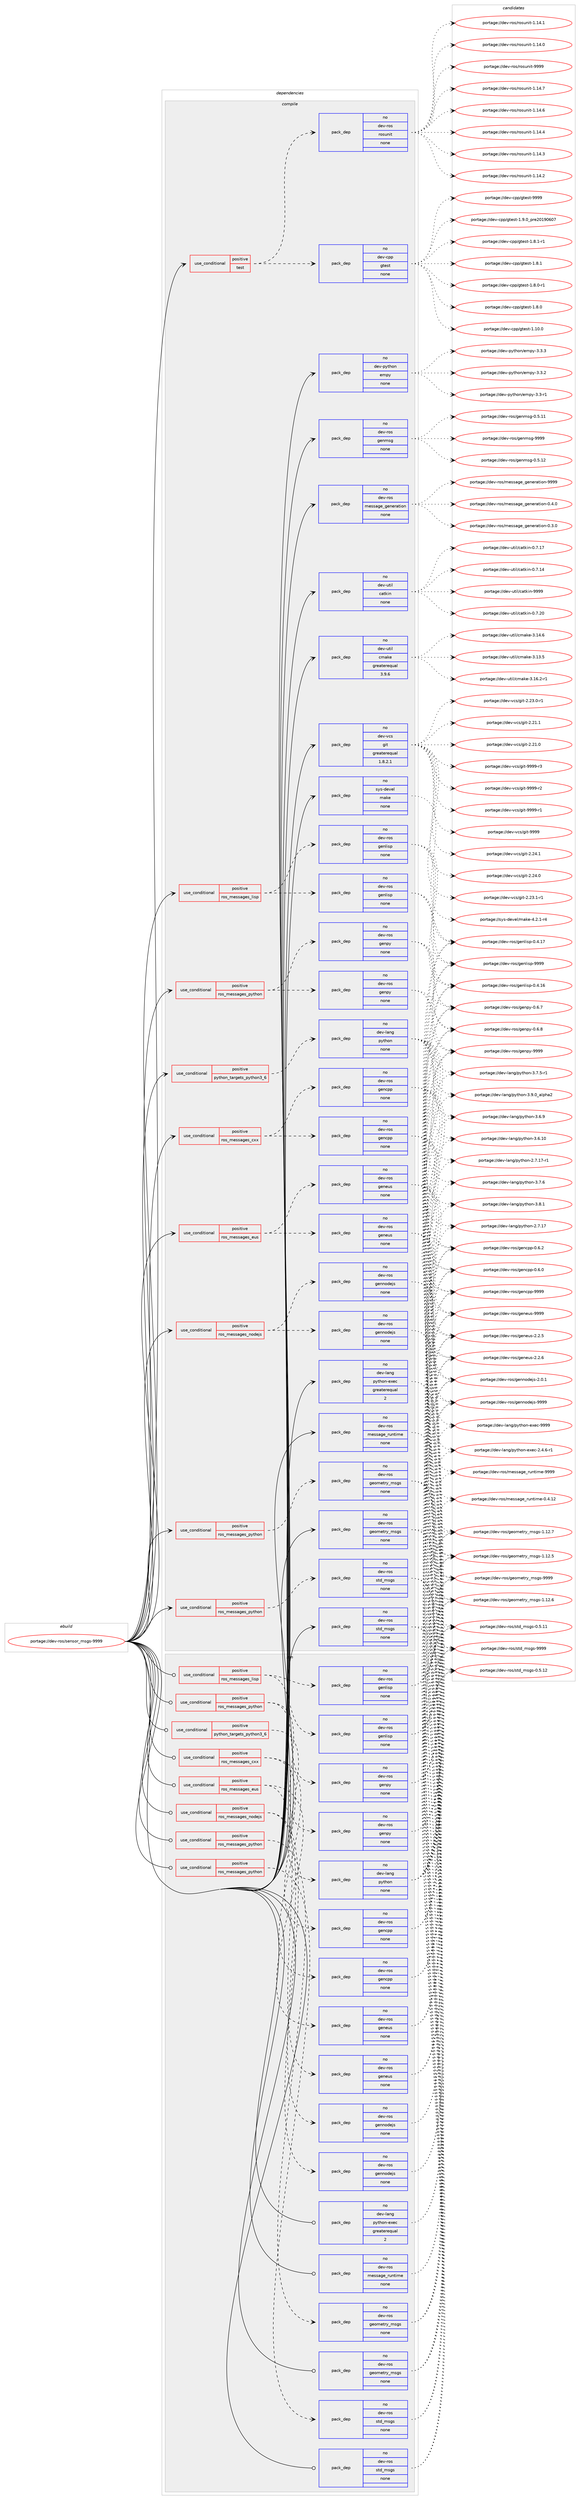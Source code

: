 digraph prolog {

# *************
# Graph options
# *************

newrank=true;
concentrate=true;
compound=true;
graph [rankdir=LR,fontname=Helvetica,fontsize=10,ranksep=1.5];#, ranksep=2.5, nodesep=0.2];
edge  [arrowhead=vee];
node  [fontname=Helvetica,fontsize=10];

# **********
# The ebuild
# **********

subgraph cluster_leftcol {
color=gray;
label=<<i>ebuild</i>>;
id [label="portage://dev-ros/sensor_msgs-9999", color=red, width=4, href="../dev-ros/sensor_msgs-9999.svg"];
}

# ****************
# The dependencies
# ****************

subgraph cluster_midcol {
color=gray;
label=<<i>dependencies</i>>;
subgraph cluster_compile {
fillcolor="#eeeeee";
style=filled;
label=<<i>compile</i>>;
subgraph cond96835 {
dependency380130 [label=<<TABLE BORDER="0" CELLBORDER="1" CELLSPACING="0" CELLPADDING="4"><TR><TD ROWSPAN="3" CELLPADDING="10">use_conditional</TD></TR><TR><TD>positive</TD></TR><TR><TD>python_targets_python3_6</TD></TR></TABLE>>, shape=none, color=red];
subgraph pack278442 {
dependency380131 [label=<<TABLE BORDER="0" CELLBORDER="1" CELLSPACING="0" CELLPADDING="4" WIDTH="220"><TR><TD ROWSPAN="6" CELLPADDING="30">pack_dep</TD></TR><TR><TD WIDTH="110">no</TD></TR><TR><TD>dev-lang</TD></TR><TR><TD>python</TD></TR><TR><TD>none</TD></TR><TR><TD></TD></TR></TABLE>>, shape=none, color=blue];
}
dependency380130:e -> dependency380131:w [weight=20,style="dashed",arrowhead="vee"];
}
id:e -> dependency380130:w [weight=20,style="solid",arrowhead="vee"];
subgraph cond96836 {
dependency380132 [label=<<TABLE BORDER="0" CELLBORDER="1" CELLSPACING="0" CELLPADDING="4"><TR><TD ROWSPAN="3" CELLPADDING="10">use_conditional</TD></TR><TR><TD>positive</TD></TR><TR><TD>ros_messages_cxx</TD></TR></TABLE>>, shape=none, color=red];
subgraph pack278443 {
dependency380133 [label=<<TABLE BORDER="0" CELLBORDER="1" CELLSPACING="0" CELLPADDING="4" WIDTH="220"><TR><TD ROWSPAN="6" CELLPADDING="30">pack_dep</TD></TR><TR><TD WIDTH="110">no</TD></TR><TR><TD>dev-ros</TD></TR><TR><TD>gencpp</TD></TR><TR><TD>none</TD></TR><TR><TD></TD></TR></TABLE>>, shape=none, color=blue];
}
dependency380132:e -> dependency380133:w [weight=20,style="dashed",arrowhead="vee"];
subgraph pack278444 {
dependency380134 [label=<<TABLE BORDER="0" CELLBORDER="1" CELLSPACING="0" CELLPADDING="4" WIDTH="220"><TR><TD ROWSPAN="6" CELLPADDING="30">pack_dep</TD></TR><TR><TD WIDTH="110">no</TD></TR><TR><TD>dev-ros</TD></TR><TR><TD>gencpp</TD></TR><TR><TD>none</TD></TR><TR><TD></TD></TR></TABLE>>, shape=none, color=blue];
}
dependency380132:e -> dependency380134:w [weight=20,style="dashed",arrowhead="vee"];
}
id:e -> dependency380132:w [weight=20,style="solid",arrowhead="vee"];
subgraph cond96837 {
dependency380135 [label=<<TABLE BORDER="0" CELLBORDER="1" CELLSPACING="0" CELLPADDING="4"><TR><TD ROWSPAN="3" CELLPADDING="10">use_conditional</TD></TR><TR><TD>positive</TD></TR><TR><TD>ros_messages_eus</TD></TR></TABLE>>, shape=none, color=red];
subgraph pack278445 {
dependency380136 [label=<<TABLE BORDER="0" CELLBORDER="1" CELLSPACING="0" CELLPADDING="4" WIDTH="220"><TR><TD ROWSPAN="6" CELLPADDING="30">pack_dep</TD></TR><TR><TD WIDTH="110">no</TD></TR><TR><TD>dev-ros</TD></TR><TR><TD>geneus</TD></TR><TR><TD>none</TD></TR><TR><TD></TD></TR></TABLE>>, shape=none, color=blue];
}
dependency380135:e -> dependency380136:w [weight=20,style="dashed",arrowhead="vee"];
subgraph pack278446 {
dependency380137 [label=<<TABLE BORDER="0" CELLBORDER="1" CELLSPACING="0" CELLPADDING="4" WIDTH="220"><TR><TD ROWSPAN="6" CELLPADDING="30">pack_dep</TD></TR><TR><TD WIDTH="110">no</TD></TR><TR><TD>dev-ros</TD></TR><TR><TD>geneus</TD></TR><TR><TD>none</TD></TR><TR><TD></TD></TR></TABLE>>, shape=none, color=blue];
}
dependency380135:e -> dependency380137:w [weight=20,style="dashed",arrowhead="vee"];
}
id:e -> dependency380135:w [weight=20,style="solid",arrowhead="vee"];
subgraph cond96838 {
dependency380138 [label=<<TABLE BORDER="0" CELLBORDER="1" CELLSPACING="0" CELLPADDING="4"><TR><TD ROWSPAN="3" CELLPADDING="10">use_conditional</TD></TR><TR><TD>positive</TD></TR><TR><TD>ros_messages_lisp</TD></TR></TABLE>>, shape=none, color=red];
subgraph pack278447 {
dependency380139 [label=<<TABLE BORDER="0" CELLBORDER="1" CELLSPACING="0" CELLPADDING="4" WIDTH="220"><TR><TD ROWSPAN="6" CELLPADDING="30">pack_dep</TD></TR><TR><TD WIDTH="110">no</TD></TR><TR><TD>dev-ros</TD></TR><TR><TD>genlisp</TD></TR><TR><TD>none</TD></TR><TR><TD></TD></TR></TABLE>>, shape=none, color=blue];
}
dependency380138:e -> dependency380139:w [weight=20,style="dashed",arrowhead="vee"];
subgraph pack278448 {
dependency380140 [label=<<TABLE BORDER="0" CELLBORDER="1" CELLSPACING="0" CELLPADDING="4" WIDTH="220"><TR><TD ROWSPAN="6" CELLPADDING="30">pack_dep</TD></TR><TR><TD WIDTH="110">no</TD></TR><TR><TD>dev-ros</TD></TR><TR><TD>genlisp</TD></TR><TR><TD>none</TD></TR><TR><TD></TD></TR></TABLE>>, shape=none, color=blue];
}
dependency380138:e -> dependency380140:w [weight=20,style="dashed",arrowhead="vee"];
}
id:e -> dependency380138:w [weight=20,style="solid",arrowhead="vee"];
subgraph cond96839 {
dependency380141 [label=<<TABLE BORDER="0" CELLBORDER="1" CELLSPACING="0" CELLPADDING="4"><TR><TD ROWSPAN="3" CELLPADDING="10">use_conditional</TD></TR><TR><TD>positive</TD></TR><TR><TD>ros_messages_nodejs</TD></TR></TABLE>>, shape=none, color=red];
subgraph pack278449 {
dependency380142 [label=<<TABLE BORDER="0" CELLBORDER="1" CELLSPACING="0" CELLPADDING="4" WIDTH="220"><TR><TD ROWSPAN="6" CELLPADDING="30">pack_dep</TD></TR><TR><TD WIDTH="110">no</TD></TR><TR><TD>dev-ros</TD></TR><TR><TD>gennodejs</TD></TR><TR><TD>none</TD></TR><TR><TD></TD></TR></TABLE>>, shape=none, color=blue];
}
dependency380141:e -> dependency380142:w [weight=20,style="dashed",arrowhead="vee"];
subgraph pack278450 {
dependency380143 [label=<<TABLE BORDER="0" CELLBORDER="1" CELLSPACING="0" CELLPADDING="4" WIDTH="220"><TR><TD ROWSPAN="6" CELLPADDING="30">pack_dep</TD></TR><TR><TD WIDTH="110">no</TD></TR><TR><TD>dev-ros</TD></TR><TR><TD>gennodejs</TD></TR><TR><TD>none</TD></TR><TR><TD></TD></TR></TABLE>>, shape=none, color=blue];
}
dependency380141:e -> dependency380143:w [weight=20,style="dashed",arrowhead="vee"];
}
id:e -> dependency380141:w [weight=20,style="solid",arrowhead="vee"];
subgraph cond96840 {
dependency380144 [label=<<TABLE BORDER="0" CELLBORDER="1" CELLSPACING="0" CELLPADDING="4"><TR><TD ROWSPAN="3" CELLPADDING="10">use_conditional</TD></TR><TR><TD>positive</TD></TR><TR><TD>ros_messages_python</TD></TR></TABLE>>, shape=none, color=red];
subgraph pack278451 {
dependency380145 [label=<<TABLE BORDER="0" CELLBORDER="1" CELLSPACING="0" CELLPADDING="4" WIDTH="220"><TR><TD ROWSPAN="6" CELLPADDING="30">pack_dep</TD></TR><TR><TD WIDTH="110">no</TD></TR><TR><TD>dev-ros</TD></TR><TR><TD>genpy</TD></TR><TR><TD>none</TD></TR><TR><TD></TD></TR></TABLE>>, shape=none, color=blue];
}
dependency380144:e -> dependency380145:w [weight=20,style="dashed",arrowhead="vee"];
subgraph pack278452 {
dependency380146 [label=<<TABLE BORDER="0" CELLBORDER="1" CELLSPACING="0" CELLPADDING="4" WIDTH="220"><TR><TD ROWSPAN="6" CELLPADDING="30">pack_dep</TD></TR><TR><TD WIDTH="110">no</TD></TR><TR><TD>dev-ros</TD></TR><TR><TD>genpy</TD></TR><TR><TD>none</TD></TR><TR><TD></TD></TR></TABLE>>, shape=none, color=blue];
}
dependency380144:e -> dependency380146:w [weight=20,style="dashed",arrowhead="vee"];
}
id:e -> dependency380144:w [weight=20,style="solid",arrowhead="vee"];
subgraph cond96841 {
dependency380147 [label=<<TABLE BORDER="0" CELLBORDER="1" CELLSPACING="0" CELLPADDING="4"><TR><TD ROWSPAN="3" CELLPADDING="10">use_conditional</TD></TR><TR><TD>positive</TD></TR><TR><TD>ros_messages_python</TD></TR></TABLE>>, shape=none, color=red];
subgraph pack278453 {
dependency380148 [label=<<TABLE BORDER="0" CELLBORDER="1" CELLSPACING="0" CELLPADDING="4" WIDTH="220"><TR><TD ROWSPAN="6" CELLPADDING="30">pack_dep</TD></TR><TR><TD WIDTH="110">no</TD></TR><TR><TD>dev-ros</TD></TR><TR><TD>geometry_msgs</TD></TR><TR><TD>none</TD></TR><TR><TD></TD></TR></TABLE>>, shape=none, color=blue];
}
dependency380147:e -> dependency380148:w [weight=20,style="dashed",arrowhead="vee"];
}
id:e -> dependency380147:w [weight=20,style="solid",arrowhead="vee"];
subgraph cond96842 {
dependency380149 [label=<<TABLE BORDER="0" CELLBORDER="1" CELLSPACING="0" CELLPADDING="4"><TR><TD ROWSPAN="3" CELLPADDING="10">use_conditional</TD></TR><TR><TD>positive</TD></TR><TR><TD>ros_messages_python</TD></TR></TABLE>>, shape=none, color=red];
subgraph pack278454 {
dependency380150 [label=<<TABLE BORDER="0" CELLBORDER="1" CELLSPACING="0" CELLPADDING="4" WIDTH="220"><TR><TD ROWSPAN="6" CELLPADDING="30">pack_dep</TD></TR><TR><TD WIDTH="110">no</TD></TR><TR><TD>dev-ros</TD></TR><TR><TD>std_msgs</TD></TR><TR><TD>none</TD></TR><TR><TD></TD></TR></TABLE>>, shape=none, color=blue];
}
dependency380149:e -> dependency380150:w [weight=20,style="dashed",arrowhead="vee"];
}
id:e -> dependency380149:w [weight=20,style="solid",arrowhead="vee"];
subgraph cond96843 {
dependency380151 [label=<<TABLE BORDER="0" CELLBORDER="1" CELLSPACING="0" CELLPADDING="4"><TR><TD ROWSPAN="3" CELLPADDING="10">use_conditional</TD></TR><TR><TD>positive</TD></TR><TR><TD>test</TD></TR></TABLE>>, shape=none, color=red];
subgraph pack278455 {
dependency380152 [label=<<TABLE BORDER="0" CELLBORDER="1" CELLSPACING="0" CELLPADDING="4" WIDTH="220"><TR><TD ROWSPAN="6" CELLPADDING="30">pack_dep</TD></TR><TR><TD WIDTH="110">no</TD></TR><TR><TD>dev-cpp</TD></TR><TR><TD>gtest</TD></TR><TR><TD>none</TD></TR><TR><TD></TD></TR></TABLE>>, shape=none, color=blue];
}
dependency380151:e -> dependency380152:w [weight=20,style="dashed",arrowhead="vee"];
subgraph pack278456 {
dependency380153 [label=<<TABLE BORDER="0" CELLBORDER="1" CELLSPACING="0" CELLPADDING="4" WIDTH="220"><TR><TD ROWSPAN="6" CELLPADDING="30">pack_dep</TD></TR><TR><TD WIDTH="110">no</TD></TR><TR><TD>dev-ros</TD></TR><TR><TD>rosunit</TD></TR><TR><TD>none</TD></TR><TR><TD></TD></TR></TABLE>>, shape=none, color=blue];
}
dependency380151:e -> dependency380153:w [weight=20,style="dashed",arrowhead="vee"];
}
id:e -> dependency380151:w [weight=20,style="solid",arrowhead="vee"];
subgraph pack278457 {
dependency380154 [label=<<TABLE BORDER="0" CELLBORDER="1" CELLSPACING="0" CELLPADDING="4" WIDTH="220"><TR><TD ROWSPAN="6" CELLPADDING="30">pack_dep</TD></TR><TR><TD WIDTH="110">no</TD></TR><TR><TD>dev-lang</TD></TR><TR><TD>python-exec</TD></TR><TR><TD>greaterequal</TD></TR><TR><TD>2</TD></TR></TABLE>>, shape=none, color=blue];
}
id:e -> dependency380154:w [weight=20,style="solid",arrowhead="vee"];
subgraph pack278458 {
dependency380155 [label=<<TABLE BORDER="0" CELLBORDER="1" CELLSPACING="0" CELLPADDING="4" WIDTH="220"><TR><TD ROWSPAN="6" CELLPADDING="30">pack_dep</TD></TR><TR><TD WIDTH="110">no</TD></TR><TR><TD>dev-python</TD></TR><TR><TD>empy</TD></TR><TR><TD>none</TD></TR><TR><TD></TD></TR></TABLE>>, shape=none, color=blue];
}
id:e -> dependency380155:w [weight=20,style="solid",arrowhead="vee"];
subgraph pack278459 {
dependency380156 [label=<<TABLE BORDER="0" CELLBORDER="1" CELLSPACING="0" CELLPADDING="4" WIDTH="220"><TR><TD ROWSPAN="6" CELLPADDING="30">pack_dep</TD></TR><TR><TD WIDTH="110">no</TD></TR><TR><TD>dev-ros</TD></TR><TR><TD>genmsg</TD></TR><TR><TD>none</TD></TR><TR><TD></TD></TR></TABLE>>, shape=none, color=blue];
}
id:e -> dependency380156:w [weight=20,style="solid",arrowhead="vee"];
subgraph pack278460 {
dependency380157 [label=<<TABLE BORDER="0" CELLBORDER="1" CELLSPACING="0" CELLPADDING="4" WIDTH="220"><TR><TD ROWSPAN="6" CELLPADDING="30">pack_dep</TD></TR><TR><TD WIDTH="110">no</TD></TR><TR><TD>dev-ros</TD></TR><TR><TD>geometry_msgs</TD></TR><TR><TD>none</TD></TR><TR><TD></TD></TR></TABLE>>, shape=none, color=blue];
}
id:e -> dependency380157:w [weight=20,style="solid",arrowhead="vee"];
subgraph pack278461 {
dependency380158 [label=<<TABLE BORDER="0" CELLBORDER="1" CELLSPACING="0" CELLPADDING="4" WIDTH="220"><TR><TD ROWSPAN="6" CELLPADDING="30">pack_dep</TD></TR><TR><TD WIDTH="110">no</TD></TR><TR><TD>dev-ros</TD></TR><TR><TD>message_generation</TD></TR><TR><TD>none</TD></TR><TR><TD></TD></TR></TABLE>>, shape=none, color=blue];
}
id:e -> dependency380158:w [weight=20,style="solid",arrowhead="vee"];
subgraph pack278462 {
dependency380159 [label=<<TABLE BORDER="0" CELLBORDER="1" CELLSPACING="0" CELLPADDING="4" WIDTH="220"><TR><TD ROWSPAN="6" CELLPADDING="30">pack_dep</TD></TR><TR><TD WIDTH="110">no</TD></TR><TR><TD>dev-ros</TD></TR><TR><TD>message_runtime</TD></TR><TR><TD>none</TD></TR><TR><TD></TD></TR></TABLE>>, shape=none, color=blue];
}
id:e -> dependency380159:w [weight=20,style="solid",arrowhead="vee"];
subgraph pack278463 {
dependency380160 [label=<<TABLE BORDER="0" CELLBORDER="1" CELLSPACING="0" CELLPADDING="4" WIDTH="220"><TR><TD ROWSPAN="6" CELLPADDING="30">pack_dep</TD></TR><TR><TD WIDTH="110">no</TD></TR><TR><TD>dev-ros</TD></TR><TR><TD>std_msgs</TD></TR><TR><TD>none</TD></TR><TR><TD></TD></TR></TABLE>>, shape=none, color=blue];
}
id:e -> dependency380160:w [weight=20,style="solid",arrowhead="vee"];
subgraph pack278464 {
dependency380161 [label=<<TABLE BORDER="0" CELLBORDER="1" CELLSPACING="0" CELLPADDING="4" WIDTH="220"><TR><TD ROWSPAN="6" CELLPADDING="30">pack_dep</TD></TR><TR><TD WIDTH="110">no</TD></TR><TR><TD>dev-util</TD></TR><TR><TD>catkin</TD></TR><TR><TD>none</TD></TR><TR><TD></TD></TR></TABLE>>, shape=none, color=blue];
}
id:e -> dependency380161:w [weight=20,style="solid",arrowhead="vee"];
subgraph pack278465 {
dependency380162 [label=<<TABLE BORDER="0" CELLBORDER="1" CELLSPACING="0" CELLPADDING="4" WIDTH="220"><TR><TD ROWSPAN="6" CELLPADDING="30">pack_dep</TD></TR><TR><TD WIDTH="110">no</TD></TR><TR><TD>dev-util</TD></TR><TR><TD>cmake</TD></TR><TR><TD>greaterequal</TD></TR><TR><TD>3.9.6</TD></TR></TABLE>>, shape=none, color=blue];
}
id:e -> dependency380162:w [weight=20,style="solid",arrowhead="vee"];
subgraph pack278466 {
dependency380163 [label=<<TABLE BORDER="0" CELLBORDER="1" CELLSPACING="0" CELLPADDING="4" WIDTH="220"><TR><TD ROWSPAN="6" CELLPADDING="30">pack_dep</TD></TR><TR><TD WIDTH="110">no</TD></TR><TR><TD>dev-vcs</TD></TR><TR><TD>git</TD></TR><TR><TD>greaterequal</TD></TR><TR><TD>1.8.2.1</TD></TR></TABLE>>, shape=none, color=blue];
}
id:e -> dependency380163:w [weight=20,style="solid",arrowhead="vee"];
subgraph pack278467 {
dependency380164 [label=<<TABLE BORDER="0" CELLBORDER="1" CELLSPACING="0" CELLPADDING="4" WIDTH="220"><TR><TD ROWSPAN="6" CELLPADDING="30">pack_dep</TD></TR><TR><TD WIDTH="110">no</TD></TR><TR><TD>sys-devel</TD></TR><TR><TD>make</TD></TR><TR><TD>none</TD></TR><TR><TD></TD></TR></TABLE>>, shape=none, color=blue];
}
id:e -> dependency380164:w [weight=20,style="solid",arrowhead="vee"];
}
subgraph cluster_compileandrun {
fillcolor="#eeeeee";
style=filled;
label=<<i>compile and run</i>>;
}
subgraph cluster_run {
fillcolor="#eeeeee";
style=filled;
label=<<i>run</i>>;
subgraph cond96844 {
dependency380165 [label=<<TABLE BORDER="0" CELLBORDER="1" CELLSPACING="0" CELLPADDING="4"><TR><TD ROWSPAN="3" CELLPADDING="10">use_conditional</TD></TR><TR><TD>positive</TD></TR><TR><TD>python_targets_python3_6</TD></TR></TABLE>>, shape=none, color=red];
subgraph pack278468 {
dependency380166 [label=<<TABLE BORDER="0" CELLBORDER="1" CELLSPACING="0" CELLPADDING="4" WIDTH="220"><TR><TD ROWSPAN="6" CELLPADDING="30">pack_dep</TD></TR><TR><TD WIDTH="110">no</TD></TR><TR><TD>dev-lang</TD></TR><TR><TD>python</TD></TR><TR><TD>none</TD></TR><TR><TD></TD></TR></TABLE>>, shape=none, color=blue];
}
dependency380165:e -> dependency380166:w [weight=20,style="dashed",arrowhead="vee"];
}
id:e -> dependency380165:w [weight=20,style="solid",arrowhead="odot"];
subgraph cond96845 {
dependency380167 [label=<<TABLE BORDER="0" CELLBORDER="1" CELLSPACING="0" CELLPADDING="4"><TR><TD ROWSPAN="3" CELLPADDING="10">use_conditional</TD></TR><TR><TD>positive</TD></TR><TR><TD>ros_messages_cxx</TD></TR></TABLE>>, shape=none, color=red];
subgraph pack278469 {
dependency380168 [label=<<TABLE BORDER="0" CELLBORDER="1" CELLSPACING="0" CELLPADDING="4" WIDTH="220"><TR><TD ROWSPAN="6" CELLPADDING="30">pack_dep</TD></TR><TR><TD WIDTH="110">no</TD></TR><TR><TD>dev-ros</TD></TR><TR><TD>gencpp</TD></TR><TR><TD>none</TD></TR><TR><TD></TD></TR></TABLE>>, shape=none, color=blue];
}
dependency380167:e -> dependency380168:w [weight=20,style="dashed",arrowhead="vee"];
subgraph pack278470 {
dependency380169 [label=<<TABLE BORDER="0" CELLBORDER="1" CELLSPACING="0" CELLPADDING="4" WIDTH="220"><TR><TD ROWSPAN="6" CELLPADDING="30">pack_dep</TD></TR><TR><TD WIDTH="110">no</TD></TR><TR><TD>dev-ros</TD></TR><TR><TD>gencpp</TD></TR><TR><TD>none</TD></TR><TR><TD></TD></TR></TABLE>>, shape=none, color=blue];
}
dependency380167:e -> dependency380169:w [weight=20,style="dashed",arrowhead="vee"];
}
id:e -> dependency380167:w [weight=20,style="solid",arrowhead="odot"];
subgraph cond96846 {
dependency380170 [label=<<TABLE BORDER="0" CELLBORDER="1" CELLSPACING="0" CELLPADDING="4"><TR><TD ROWSPAN="3" CELLPADDING="10">use_conditional</TD></TR><TR><TD>positive</TD></TR><TR><TD>ros_messages_eus</TD></TR></TABLE>>, shape=none, color=red];
subgraph pack278471 {
dependency380171 [label=<<TABLE BORDER="0" CELLBORDER="1" CELLSPACING="0" CELLPADDING="4" WIDTH="220"><TR><TD ROWSPAN="6" CELLPADDING="30">pack_dep</TD></TR><TR><TD WIDTH="110">no</TD></TR><TR><TD>dev-ros</TD></TR><TR><TD>geneus</TD></TR><TR><TD>none</TD></TR><TR><TD></TD></TR></TABLE>>, shape=none, color=blue];
}
dependency380170:e -> dependency380171:w [weight=20,style="dashed",arrowhead="vee"];
subgraph pack278472 {
dependency380172 [label=<<TABLE BORDER="0" CELLBORDER="1" CELLSPACING="0" CELLPADDING="4" WIDTH="220"><TR><TD ROWSPAN="6" CELLPADDING="30">pack_dep</TD></TR><TR><TD WIDTH="110">no</TD></TR><TR><TD>dev-ros</TD></TR><TR><TD>geneus</TD></TR><TR><TD>none</TD></TR><TR><TD></TD></TR></TABLE>>, shape=none, color=blue];
}
dependency380170:e -> dependency380172:w [weight=20,style="dashed",arrowhead="vee"];
}
id:e -> dependency380170:w [weight=20,style="solid",arrowhead="odot"];
subgraph cond96847 {
dependency380173 [label=<<TABLE BORDER="0" CELLBORDER="1" CELLSPACING="0" CELLPADDING="4"><TR><TD ROWSPAN="3" CELLPADDING="10">use_conditional</TD></TR><TR><TD>positive</TD></TR><TR><TD>ros_messages_lisp</TD></TR></TABLE>>, shape=none, color=red];
subgraph pack278473 {
dependency380174 [label=<<TABLE BORDER="0" CELLBORDER="1" CELLSPACING="0" CELLPADDING="4" WIDTH="220"><TR><TD ROWSPAN="6" CELLPADDING="30">pack_dep</TD></TR><TR><TD WIDTH="110">no</TD></TR><TR><TD>dev-ros</TD></TR><TR><TD>genlisp</TD></TR><TR><TD>none</TD></TR><TR><TD></TD></TR></TABLE>>, shape=none, color=blue];
}
dependency380173:e -> dependency380174:w [weight=20,style="dashed",arrowhead="vee"];
subgraph pack278474 {
dependency380175 [label=<<TABLE BORDER="0" CELLBORDER="1" CELLSPACING="0" CELLPADDING="4" WIDTH="220"><TR><TD ROWSPAN="6" CELLPADDING="30">pack_dep</TD></TR><TR><TD WIDTH="110">no</TD></TR><TR><TD>dev-ros</TD></TR><TR><TD>genlisp</TD></TR><TR><TD>none</TD></TR><TR><TD></TD></TR></TABLE>>, shape=none, color=blue];
}
dependency380173:e -> dependency380175:w [weight=20,style="dashed",arrowhead="vee"];
}
id:e -> dependency380173:w [weight=20,style="solid",arrowhead="odot"];
subgraph cond96848 {
dependency380176 [label=<<TABLE BORDER="0" CELLBORDER="1" CELLSPACING="0" CELLPADDING="4"><TR><TD ROWSPAN="3" CELLPADDING="10">use_conditional</TD></TR><TR><TD>positive</TD></TR><TR><TD>ros_messages_nodejs</TD></TR></TABLE>>, shape=none, color=red];
subgraph pack278475 {
dependency380177 [label=<<TABLE BORDER="0" CELLBORDER="1" CELLSPACING="0" CELLPADDING="4" WIDTH="220"><TR><TD ROWSPAN="6" CELLPADDING="30">pack_dep</TD></TR><TR><TD WIDTH="110">no</TD></TR><TR><TD>dev-ros</TD></TR><TR><TD>gennodejs</TD></TR><TR><TD>none</TD></TR><TR><TD></TD></TR></TABLE>>, shape=none, color=blue];
}
dependency380176:e -> dependency380177:w [weight=20,style="dashed",arrowhead="vee"];
subgraph pack278476 {
dependency380178 [label=<<TABLE BORDER="0" CELLBORDER="1" CELLSPACING="0" CELLPADDING="4" WIDTH="220"><TR><TD ROWSPAN="6" CELLPADDING="30">pack_dep</TD></TR><TR><TD WIDTH="110">no</TD></TR><TR><TD>dev-ros</TD></TR><TR><TD>gennodejs</TD></TR><TR><TD>none</TD></TR><TR><TD></TD></TR></TABLE>>, shape=none, color=blue];
}
dependency380176:e -> dependency380178:w [weight=20,style="dashed",arrowhead="vee"];
}
id:e -> dependency380176:w [weight=20,style="solid",arrowhead="odot"];
subgraph cond96849 {
dependency380179 [label=<<TABLE BORDER="0" CELLBORDER="1" CELLSPACING="0" CELLPADDING="4"><TR><TD ROWSPAN="3" CELLPADDING="10">use_conditional</TD></TR><TR><TD>positive</TD></TR><TR><TD>ros_messages_python</TD></TR></TABLE>>, shape=none, color=red];
subgraph pack278477 {
dependency380180 [label=<<TABLE BORDER="0" CELLBORDER="1" CELLSPACING="0" CELLPADDING="4" WIDTH="220"><TR><TD ROWSPAN="6" CELLPADDING="30">pack_dep</TD></TR><TR><TD WIDTH="110">no</TD></TR><TR><TD>dev-ros</TD></TR><TR><TD>genpy</TD></TR><TR><TD>none</TD></TR><TR><TD></TD></TR></TABLE>>, shape=none, color=blue];
}
dependency380179:e -> dependency380180:w [weight=20,style="dashed",arrowhead="vee"];
subgraph pack278478 {
dependency380181 [label=<<TABLE BORDER="0" CELLBORDER="1" CELLSPACING="0" CELLPADDING="4" WIDTH="220"><TR><TD ROWSPAN="6" CELLPADDING="30">pack_dep</TD></TR><TR><TD WIDTH="110">no</TD></TR><TR><TD>dev-ros</TD></TR><TR><TD>genpy</TD></TR><TR><TD>none</TD></TR><TR><TD></TD></TR></TABLE>>, shape=none, color=blue];
}
dependency380179:e -> dependency380181:w [weight=20,style="dashed",arrowhead="vee"];
}
id:e -> dependency380179:w [weight=20,style="solid",arrowhead="odot"];
subgraph cond96850 {
dependency380182 [label=<<TABLE BORDER="0" CELLBORDER="1" CELLSPACING="0" CELLPADDING="4"><TR><TD ROWSPAN="3" CELLPADDING="10">use_conditional</TD></TR><TR><TD>positive</TD></TR><TR><TD>ros_messages_python</TD></TR></TABLE>>, shape=none, color=red];
subgraph pack278479 {
dependency380183 [label=<<TABLE BORDER="0" CELLBORDER="1" CELLSPACING="0" CELLPADDING="4" WIDTH="220"><TR><TD ROWSPAN="6" CELLPADDING="30">pack_dep</TD></TR><TR><TD WIDTH="110">no</TD></TR><TR><TD>dev-ros</TD></TR><TR><TD>geometry_msgs</TD></TR><TR><TD>none</TD></TR><TR><TD></TD></TR></TABLE>>, shape=none, color=blue];
}
dependency380182:e -> dependency380183:w [weight=20,style="dashed",arrowhead="vee"];
}
id:e -> dependency380182:w [weight=20,style="solid",arrowhead="odot"];
subgraph cond96851 {
dependency380184 [label=<<TABLE BORDER="0" CELLBORDER="1" CELLSPACING="0" CELLPADDING="4"><TR><TD ROWSPAN="3" CELLPADDING="10">use_conditional</TD></TR><TR><TD>positive</TD></TR><TR><TD>ros_messages_python</TD></TR></TABLE>>, shape=none, color=red];
subgraph pack278480 {
dependency380185 [label=<<TABLE BORDER="0" CELLBORDER="1" CELLSPACING="0" CELLPADDING="4" WIDTH="220"><TR><TD ROWSPAN="6" CELLPADDING="30">pack_dep</TD></TR><TR><TD WIDTH="110">no</TD></TR><TR><TD>dev-ros</TD></TR><TR><TD>std_msgs</TD></TR><TR><TD>none</TD></TR><TR><TD></TD></TR></TABLE>>, shape=none, color=blue];
}
dependency380184:e -> dependency380185:w [weight=20,style="dashed",arrowhead="vee"];
}
id:e -> dependency380184:w [weight=20,style="solid",arrowhead="odot"];
subgraph pack278481 {
dependency380186 [label=<<TABLE BORDER="0" CELLBORDER="1" CELLSPACING="0" CELLPADDING="4" WIDTH="220"><TR><TD ROWSPAN="6" CELLPADDING="30">pack_dep</TD></TR><TR><TD WIDTH="110">no</TD></TR><TR><TD>dev-lang</TD></TR><TR><TD>python-exec</TD></TR><TR><TD>greaterequal</TD></TR><TR><TD>2</TD></TR></TABLE>>, shape=none, color=blue];
}
id:e -> dependency380186:w [weight=20,style="solid",arrowhead="odot"];
subgraph pack278482 {
dependency380187 [label=<<TABLE BORDER="0" CELLBORDER="1" CELLSPACING="0" CELLPADDING="4" WIDTH="220"><TR><TD ROWSPAN="6" CELLPADDING="30">pack_dep</TD></TR><TR><TD WIDTH="110">no</TD></TR><TR><TD>dev-ros</TD></TR><TR><TD>geometry_msgs</TD></TR><TR><TD>none</TD></TR><TR><TD></TD></TR></TABLE>>, shape=none, color=blue];
}
id:e -> dependency380187:w [weight=20,style="solid",arrowhead="odot"];
subgraph pack278483 {
dependency380188 [label=<<TABLE BORDER="0" CELLBORDER="1" CELLSPACING="0" CELLPADDING="4" WIDTH="220"><TR><TD ROWSPAN="6" CELLPADDING="30">pack_dep</TD></TR><TR><TD WIDTH="110">no</TD></TR><TR><TD>dev-ros</TD></TR><TR><TD>message_runtime</TD></TR><TR><TD>none</TD></TR><TR><TD></TD></TR></TABLE>>, shape=none, color=blue];
}
id:e -> dependency380188:w [weight=20,style="solid",arrowhead="odot"];
subgraph pack278484 {
dependency380189 [label=<<TABLE BORDER="0" CELLBORDER="1" CELLSPACING="0" CELLPADDING="4" WIDTH="220"><TR><TD ROWSPAN="6" CELLPADDING="30">pack_dep</TD></TR><TR><TD WIDTH="110">no</TD></TR><TR><TD>dev-ros</TD></TR><TR><TD>std_msgs</TD></TR><TR><TD>none</TD></TR><TR><TD></TD></TR></TABLE>>, shape=none, color=blue];
}
id:e -> dependency380189:w [weight=20,style="solid",arrowhead="odot"];
}
}

# **************
# The candidates
# **************

subgraph cluster_choices {
rank=same;
color=gray;
label=<<i>candidates</i>>;

subgraph choice278442 {
color=black;
nodesep=1;
choice10010111845108971101034711212111610411111045514657464895971081121049750 [label="portage://dev-lang/python-3.9.0_alpha2", color=red, width=4,href="../dev-lang/python-3.9.0_alpha2.svg"];
choice100101118451089711010347112121116104111110455146564649 [label="portage://dev-lang/python-3.8.1", color=red, width=4,href="../dev-lang/python-3.8.1.svg"];
choice100101118451089711010347112121116104111110455146554654 [label="portage://dev-lang/python-3.7.6", color=red, width=4,href="../dev-lang/python-3.7.6.svg"];
choice1001011184510897110103471121211161041111104551465546534511449 [label="portage://dev-lang/python-3.7.5-r1", color=red, width=4,href="../dev-lang/python-3.7.5-r1.svg"];
choice100101118451089711010347112121116104111110455146544657 [label="portage://dev-lang/python-3.6.9", color=red, width=4,href="../dev-lang/python-3.6.9.svg"];
choice10010111845108971101034711212111610411111045514654464948 [label="portage://dev-lang/python-3.6.10", color=red, width=4,href="../dev-lang/python-3.6.10.svg"];
choice100101118451089711010347112121116104111110455046554649554511449 [label="portage://dev-lang/python-2.7.17-r1", color=red, width=4,href="../dev-lang/python-2.7.17-r1.svg"];
choice10010111845108971101034711212111610411111045504655464955 [label="portage://dev-lang/python-2.7.17", color=red, width=4,href="../dev-lang/python-2.7.17.svg"];
dependency380131:e -> choice10010111845108971101034711212111610411111045514657464895971081121049750:w [style=dotted,weight="100"];
dependency380131:e -> choice100101118451089711010347112121116104111110455146564649:w [style=dotted,weight="100"];
dependency380131:e -> choice100101118451089711010347112121116104111110455146554654:w [style=dotted,weight="100"];
dependency380131:e -> choice1001011184510897110103471121211161041111104551465546534511449:w [style=dotted,weight="100"];
dependency380131:e -> choice100101118451089711010347112121116104111110455146544657:w [style=dotted,weight="100"];
dependency380131:e -> choice10010111845108971101034711212111610411111045514654464948:w [style=dotted,weight="100"];
dependency380131:e -> choice100101118451089711010347112121116104111110455046554649554511449:w [style=dotted,weight="100"];
dependency380131:e -> choice10010111845108971101034711212111610411111045504655464955:w [style=dotted,weight="100"];
}
subgraph choice278443 {
color=black;
nodesep=1;
choice1001011184511411111547103101110991121124557575757 [label="portage://dev-ros/gencpp-9999", color=red, width=4,href="../dev-ros/gencpp-9999.svg"];
choice100101118451141111154710310111099112112454846544650 [label="portage://dev-ros/gencpp-0.6.2", color=red, width=4,href="../dev-ros/gencpp-0.6.2.svg"];
choice100101118451141111154710310111099112112454846544648 [label="portage://dev-ros/gencpp-0.6.0", color=red, width=4,href="../dev-ros/gencpp-0.6.0.svg"];
dependency380133:e -> choice1001011184511411111547103101110991121124557575757:w [style=dotted,weight="100"];
dependency380133:e -> choice100101118451141111154710310111099112112454846544650:w [style=dotted,weight="100"];
dependency380133:e -> choice100101118451141111154710310111099112112454846544648:w [style=dotted,weight="100"];
}
subgraph choice278444 {
color=black;
nodesep=1;
choice1001011184511411111547103101110991121124557575757 [label="portage://dev-ros/gencpp-9999", color=red, width=4,href="../dev-ros/gencpp-9999.svg"];
choice100101118451141111154710310111099112112454846544650 [label="portage://dev-ros/gencpp-0.6.2", color=red, width=4,href="../dev-ros/gencpp-0.6.2.svg"];
choice100101118451141111154710310111099112112454846544648 [label="portage://dev-ros/gencpp-0.6.0", color=red, width=4,href="../dev-ros/gencpp-0.6.0.svg"];
dependency380134:e -> choice1001011184511411111547103101110991121124557575757:w [style=dotted,weight="100"];
dependency380134:e -> choice100101118451141111154710310111099112112454846544650:w [style=dotted,weight="100"];
dependency380134:e -> choice100101118451141111154710310111099112112454846544648:w [style=dotted,weight="100"];
}
subgraph choice278445 {
color=black;
nodesep=1;
choice10010111845114111115471031011101011171154557575757 [label="portage://dev-ros/geneus-9999", color=red, width=4,href="../dev-ros/geneus-9999.svg"];
choice1001011184511411111547103101110101117115455046504654 [label="portage://dev-ros/geneus-2.2.6", color=red, width=4,href="../dev-ros/geneus-2.2.6.svg"];
choice1001011184511411111547103101110101117115455046504653 [label="portage://dev-ros/geneus-2.2.5", color=red, width=4,href="../dev-ros/geneus-2.2.5.svg"];
dependency380136:e -> choice10010111845114111115471031011101011171154557575757:w [style=dotted,weight="100"];
dependency380136:e -> choice1001011184511411111547103101110101117115455046504654:w [style=dotted,weight="100"];
dependency380136:e -> choice1001011184511411111547103101110101117115455046504653:w [style=dotted,weight="100"];
}
subgraph choice278446 {
color=black;
nodesep=1;
choice10010111845114111115471031011101011171154557575757 [label="portage://dev-ros/geneus-9999", color=red, width=4,href="../dev-ros/geneus-9999.svg"];
choice1001011184511411111547103101110101117115455046504654 [label="portage://dev-ros/geneus-2.2.6", color=red, width=4,href="../dev-ros/geneus-2.2.6.svg"];
choice1001011184511411111547103101110101117115455046504653 [label="portage://dev-ros/geneus-2.2.5", color=red, width=4,href="../dev-ros/geneus-2.2.5.svg"];
dependency380137:e -> choice10010111845114111115471031011101011171154557575757:w [style=dotted,weight="100"];
dependency380137:e -> choice1001011184511411111547103101110101117115455046504654:w [style=dotted,weight="100"];
dependency380137:e -> choice1001011184511411111547103101110101117115455046504653:w [style=dotted,weight="100"];
}
subgraph choice278447 {
color=black;
nodesep=1;
choice10010111845114111115471031011101081051151124557575757 [label="portage://dev-ros/genlisp-9999", color=red, width=4,href="../dev-ros/genlisp-9999.svg"];
choice100101118451141111154710310111010810511511245484652464955 [label="portage://dev-ros/genlisp-0.4.17", color=red, width=4,href="../dev-ros/genlisp-0.4.17.svg"];
choice100101118451141111154710310111010810511511245484652464954 [label="portage://dev-ros/genlisp-0.4.16", color=red, width=4,href="../dev-ros/genlisp-0.4.16.svg"];
dependency380139:e -> choice10010111845114111115471031011101081051151124557575757:w [style=dotted,weight="100"];
dependency380139:e -> choice100101118451141111154710310111010810511511245484652464955:w [style=dotted,weight="100"];
dependency380139:e -> choice100101118451141111154710310111010810511511245484652464954:w [style=dotted,weight="100"];
}
subgraph choice278448 {
color=black;
nodesep=1;
choice10010111845114111115471031011101081051151124557575757 [label="portage://dev-ros/genlisp-9999", color=red, width=4,href="../dev-ros/genlisp-9999.svg"];
choice100101118451141111154710310111010810511511245484652464955 [label="portage://dev-ros/genlisp-0.4.17", color=red, width=4,href="../dev-ros/genlisp-0.4.17.svg"];
choice100101118451141111154710310111010810511511245484652464954 [label="portage://dev-ros/genlisp-0.4.16", color=red, width=4,href="../dev-ros/genlisp-0.4.16.svg"];
dependency380140:e -> choice10010111845114111115471031011101081051151124557575757:w [style=dotted,weight="100"];
dependency380140:e -> choice100101118451141111154710310111010810511511245484652464955:w [style=dotted,weight="100"];
dependency380140:e -> choice100101118451141111154710310111010810511511245484652464954:w [style=dotted,weight="100"];
}
subgraph choice278449 {
color=black;
nodesep=1;
choice10010111845114111115471031011101101111001011061154557575757 [label="portage://dev-ros/gennodejs-9999", color=red, width=4,href="../dev-ros/gennodejs-9999.svg"];
choice1001011184511411111547103101110110111100101106115455046484649 [label="portage://dev-ros/gennodejs-2.0.1", color=red, width=4,href="../dev-ros/gennodejs-2.0.1.svg"];
dependency380142:e -> choice10010111845114111115471031011101101111001011061154557575757:w [style=dotted,weight="100"];
dependency380142:e -> choice1001011184511411111547103101110110111100101106115455046484649:w [style=dotted,weight="100"];
}
subgraph choice278450 {
color=black;
nodesep=1;
choice10010111845114111115471031011101101111001011061154557575757 [label="portage://dev-ros/gennodejs-9999", color=red, width=4,href="../dev-ros/gennodejs-9999.svg"];
choice1001011184511411111547103101110110111100101106115455046484649 [label="portage://dev-ros/gennodejs-2.0.1", color=red, width=4,href="../dev-ros/gennodejs-2.0.1.svg"];
dependency380143:e -> choice10010111845114111115471031011101101111001011061154557575757:w [style=dotted,weight="100"];
dependency380143:e -> choice1001011184511411111547103101110110111100101106115455046484649:w [style=dotted,weight="100"];
}
subgraph choice278451 {
color=black;
nodesep=1;
choice10010111845114111115471031011101121214557575757 [label="portage://dev-ros/genpy-9999", color=red, width=4,href="../dev-ros/genpy-9999.svg"];
choice1001011184511411111547103101110112121454846544656 [label="portage://dev-ros/genpy-0.6.8", color=red, width=4,href="../dev-ros/genpy-0.6.8.svg"];
choice1001011184511411111547103101110112121454846544655 [label="portage://dev-ros/genpy-0.6.7", color=red, width=4,href="../dev-ros/genpy-0.6.7.svg"];
dependency380145:e -> choice10010111845114111115471031011101121214557575757:w [style=dotted,weight="100"];
dependency380145:e -> choice1001011184511411111547103101110112121454846544656:w [style=dotted,weight="100"];
dependency380145:e -> choice1001011184511411111547103101110112121454846544655:w [style=dotted,weight="100"];
}
subgraph choice278452 {
color=black;
nodesep=1;
choice10010111845114111115471031011101121214557575757 [label="portage://dev-ros/genpy-9999", color=red, width=4,href="../dev-ros/genpy-9999.svg"];
choice1001011184511411111547103101110112121454846544656 [label="portage://dev-ros/genpy-0.6.8", color=red, width=4,href="../dev-ros/genpy-0.6.8.svg"];
choice1001011184511411111547103101110112121454846544655 [label="portage://dev-ros/genpy-0.6.7", color=red, width=4,href="../dev-ros/genpy-0.6.7.svg"];
dependency380146:e -> choice10010111845114111115471031011101121214557575757:w [style=dotted,weight="100"];
dependency380146:e -> choice1001011184511411111547103101110112121454846544656:w [style=dotted,weight="100"];
dependency380146:e -> choice1001011184511411111547103101110112121454846544655:w [style=dotted,weight="100"];
}
subgraph choice278453 {
color=black;
nodesep=1;
choice1001011184511411111547103101111109101116114121951091151031154557575757 [label="portage://dev-ros/geometry_msgs-9999", color=red, width=4,href="../dev-ros/geometry_msgs-9999.svg"];
choice10010111845114111115471031011111091011161141219510911510311545494649504655 [label="portage://dev-ros/geometry_msgs-1.12.7", color=red, width=4,href="../dev-ros/geometry_msgs-1.12.7.svg"];
choice10010111845114111115471031011111091011161141219510911510311545494649504654 [label="portage://dev-ros/geometry_msgs-1.12.6", color=red, width=4,href="../dev-ros/geometry_msgs-1.12.6.svg"];
choice10010111845114111115471031011111091011161141219510911510311545494649504653 [label="portage://dev-ros/geometry_msgs-1.12.5", color=red, width=4,href="../dev-ros/geometry_msgs-1.12.5.svg"];
dependency380148:e -> choice1001011184511411111547103101111109101116114121951091151031154557575757:w [style=dotted,weight="100"];
dependency380148:e -> choice10010111845114111115471031011111091011161141219510911510311545494649504655:w [style=dotted,weight="100"];
dependency380148:e -> choice10010111845114111115471031011111091011161141219510911510311545494649504654:w [style=dotted,weight="100"];
dependency380148:e -> choice10010111845114111115471031011111091011161141219510911510311545494649504653:w [style=dotted,weight="100"];
}
subgraph choice278454 {
color=black;
nodesep=1;
choice1001011184511411111547115116100951091151031154557575757 [label="portage://dev-ros/std_msgs-9999", color=red, width=4,href="../dev-ros/std_msgs-9999.svg"];
choice10010111845114111115471151161009510911510311545484653464950 [label="portage://dev-ros/std_msgs-0.5.12", color=red, width=4,href="../dev-ros/std_msgs-0.5.12.svg"];
choice10010111845114111115471151161009510911510311545484653464949 [label="portage://dev-ros/std_msgs-0.5.11", color=red, width=4,href="../dev-ros/std_msgs-0.5.11.svg"];
dependency380150:e -> choice1001011184511411111547115116100951091151031154557575757:w [style=dotted,weight="100"];
dependency380150:e -> choice10010111845114111115471151161009510911510311545484653464950:w [style=dotted,weight="100"];
dependency380150:e -> choice10010111845114111115471151161009510911510311545484653464949:w [style=dotted,weight="100"];
}
subgraph choice278455 {
color=black;
nodesep=1;
choice1001011184599112112471031161011151164557575757 [label="portage://dev-cpp/gtest-9999", color=red, width=4,href="../dev-cpp/gtest-9999.svg"];
choice100101118459911211247103116101115116454946574648951121141015048495748544855 [label="portage://dev-cpp/gtest-1.9.0_pre20190607", color=red, width=4,href="../dev-cpp/gtest-1.9.0_pre20190607.svg"];
choice1001011184599112112471031161011151164549465646494511449 [label="portage://dev-cpp/gtest-1.8.1-r1", color=red, width=4,href="../dev-cpp/gtest-1.8.1-r1.svg"];
choice100101118459911211247103116101115116454946564649 [label="portage://dev-cpp/gtest-1.8.1", color=red, width=4,href="../dev-cpp/gtest-1.8.1.svg"];
choice1001011184599112112471031161011151164549465646484511449 [label="portage://dev-cpp/gtest-1.8.0-r1", color=red, width=4,href="../dev-cpp/gtest-1.8.0-r1.svg"];
choice100101118459911211247103116101115116454946564648 [label="portage://dev-cpp/gtest-1.8.0", color=red, width=4,href="../dev-cpp/gtest-1.8.0.svg"];
choice10010111845991121124710311610111511645494649484648 [label="portage://dev-cpp/gtest-1.10.0", color=red, width=4,href="../dev-cpp/gtest-1.10.0.svg"];
dependency380152:e -> choice1001011184599112112471031161011151164557575757:w [style=dotted,weight="100"];
dependency380152:e -> choice100101118459911211247103116101115116454946574648951121141015048495748544855:w [style=dotted,weight="100"];
dependency380152:e -> choice1001011184599112112471031161011151164549465646494511449:w [style=dotted,weight="100"];
dependency380152:e -> choice100101118459911211247103116101115116454946564649:w [style=dotted,weight="100"];
dependency380152:e -> choice1001011184599112112471031161011151164549465646484511449:w [style=dotted,weight="100"];
dependency380152:e -> choice100101118459911211247103116101115116454946564648:w [style=dotted,weight="100"];
dependency380152:e -> choice10010111845991121124710311610111511645494649484648:w [style=dotted,weight="100"];
}
subgraph choice278456 {
color=black;
nodesep=1;
choice10010111845114111115471141111151171101051164557575757 [label="portage://dev-ros/rosunit-9999", color=red, width=4,href="../dev-ros/rosunit-9999.svg"];
choice100101118451141111154711411111511711010511645494649524655 [label="portage://dev-ros/rosunit-1.14.7", color=red, width=4,href="../dev-ros/rosunit-1.14.7.svg"];
choice100101118451141111154711411111511711010511645494649524654 [label="portage://dev-ros/rosunit-1.14.6", color=red, width=4,href="../dev-ros/rosunit-1.14.6.svg"];
choice100101118451141111154711411111511711010511645494649524652 [label="portage://dev-ros/rosunit-1.14.4", color=red, width=4,href="../dev-ros/rosunit-1.14.4.svg"];
choice100101118451141111154711411111511711010511645494649524651 [label="portage://dev-ros/rosunit-1.14.3", color=red, width=4,href="../dev-ros/rosunit-1.14.3.svg"];
choice100101118451141111154711411111511711010511645494649524650 [label="portage://dev-ros/rosunit-1.14.2", color=red, width=4,href="../dev-ros/rosunit-1.14.2.svg"];
choice100101118451141111154711411111511711010511645494649524649 [label="portage://dev-ros/rosunit-1.14.1", color=red, width=4,href="../dev-ros/rosunit-1.14.1.svg"];
choice100101118451141111154711411111511711010511645494649524648 [label="portage://dev-ros/rosunit-1.14.0", color=red, width=4,href="../dev-ros/rosunit-1.14.0.svg"];
dependency380153:e -> choice10010111845114111115471141111151171101051164557575757:w [style=dotted,weight="100"];
dependency380153:e -> choice100101118451141111154711411111511711010511645494649524655:w [style=dotted,weight="100"];
dependency380153:e -> choice100101118451141111154711411111511711010511645494649524654:w [style=dotted,weight="100"];
dependency380153:e -> choice100101118451141111154711411111511711010511645494649524652:w [style=dotted,weight="100"];
dependency380153:e -> choice100101118451141111154711411111511711010511645494649524651:w [style=dotted,weight="100"];
dependency380153:e -> choice100101118451141111154711411111511711010511645494649524650:w [style=dotted,weight="100"];
dependency380153:e -> choice100101118451141111154711411111511711010511645494649524649:w [style=dotted,weight="100"];
dependency380153:e -> choice100101118451141111154711411111511711010511645494649524648:w [style=dotted,weight="100"];
}
subgraph choice278457 {
color=black;
nodesep=1;
choice10010111845108971101034711212111610411111045101120101994557575757 [label="portage://dev-lang/python-exec-9999", color=red, width=4,href="../dev-lang/python-exec-9999.svg"];
choice10010111845108971101034711212111610411111045101120101994550465246544511449 [label="portage://dev-lang/python-exec-2.4.6-r1", color=red, width=4,href="../dev-lang/python-exec-2.4.6-r1.svg"];
dependency380154:e -> choice10010111845108971101034711212111610411111045101120101994557575757:w [style=dotted,weight="100"];
dependency380154:e -> choice10010111845108971101034711212111610411111045101120101994550465246544511449:w [style=dotted,weight="100"];
}
subgraph choice278458 {
color=black;
nodesep=1;
choice1001011184511212111610411111047101109112121455146514651 [label="portage://dev-python/empy-3.3.3", color=red, width=4,href="../dev-python/empy-3.3.3.svg"];
choice1001011184511212111610411111047101109112121455146514650 [label="portage://dev-python/empy-3.3.2", color=red, width=4,href="../dev-python/empy-3.3.2.svg"];
choice1001011184511212111610411111047101109112121455146514511449 [label="portage://dev-python/empy-3.3-r1", color=red, width=4,href="../dev-python/empy-3.3-r1.svg"];
dependency380155:e -> choice1001011184511212111610411111047101109112121455146514651:w [style=dotted,weight="100"];
dependency380155:e -> choice1001011184511212111610411111047101109112121455146514650:w [style=dotted,weight="100"];
dependency380155:e -> choice1001011184511212111610411111047101109112121455146514511449:w [style=dotted,weight="100"];
}
subgraph choice278459 {
color=black;
nodesep=1;
choice10010111845114111115471031011101091151034557575757 [label="portage://dev-ros/genmsg-9999", color=red, width=4,href="../dev-ros/genmsg-9999.svg"];
choice100101118451141111154710310111010911510345484653464950 [label="portage://dev-ros/genmsg-0.5.12", color=red, width=4,href="../dev-ros/genmsg-0.5.12.svg"];
choice100101118451141111154710310111010911510345484653464949 [label="portage://dev-ros/genmsg-0.5.11", color=red, width=4,href="../dev-ros/genmsg-0.5.11.svg"];
dependency380156:e -> choice10010111845114111115471031011101091151034557575757:w [style=dotted,weight="100"];
dependency380156:e -> choice100101118451141111154710310111010911510345484653464950:w [style=dotted,weight="100"];
dependency380156:e -> choice100101118451141111154710310111010911510345484653464949:w [style=dotted,weight="100"];
}
subgraph choice278460 {
color=black;
nodesep=1;
choice1001011184511411111547103101111109101116114121951091151031154557575757 [label="portage://dev-ros/geometry_msgs-9999", color=red, width=4,href="../dev-ros/geometry_msgs-9999.svg"];
choice10010111845114111115471031011111091011161141219510911510311545494649504655 [label="portage://dev-ros/geometry_msgs-1.12.7", color=red, width=4,href="../dev-ros/geometry_msgs-1.12.7.svg"];
choice10010111845114111115471031011111091011161141219510911510311545494649504654 [label="portage://dev-ros/geometry_msgs-1.12.6", color=red, width=4,href="../dev-ros/geometry_msgs-1.12.6.svg"];
choice10010111845114111115471031011111091011161141219510911510311545494649504653 [label="portage://dev-ros/geometry_msgs-1.12.5", color=red, width=4,href="../dev-ros/geometry_msgs-1.12.5.svg"];
dependency380157:e -> choice1001011184511411111547103101111109101116114121951091151031154557575757:w [style=dotted,weight="100"];
dependency380157:e -> choice10010111845114111115471031011111091011161141219510911510311545494649504655:w [style=dotted,weight="100"];
dependency380157:e -> choice10010111845114111115471031011111091011161141219510911510311545494649504654:w [style=dotted,weight="100"];
dependency380157:e -> choice10010111845114111115471031011111091011161141219510911510311545494649504653:w [style=dotted,weight="100"];
}
subgraph choice278461 {
color=black;
nodesep=1;
choice10010111845114111115471091011151159710310195103101110101114971161051111104557575757 [label="portage://dev-ros/message_generation-9999", color=red, width=4,href="../dev-ros/message_generation-9999.svg"];
choice1001011184511411111547109101115115971031019510310111010111497116105111110454846524648 [label="portage://dev-ros/message_generation-0.4.0", color=red, width=4,href="../dev-ros/message_generation-0.4.0.svg"];
choice1001011184511411111547109101115115971031019510310111010111497116105111110454846514648 [label="portage://dev-ros/message_generation-0.3.0", color=red, width=4,href="../dev-ros/message_generation-0.3.0.svg"];
dependency380158:e -> choice10010111845114111115471091011151159710310195103101110101114971161051111104557575757:w [style=dotted,weight="100"];
dependency380158:e -> choice1001011184511411111547109101115115971031019510310111010111497116105111110454846524648:w [style=dotted,weight="100"];
dependency380158:e -> choice1001011184511411111547109101115115971031019510310111010111497116105111110454846514648:w [style=dotted,weight="100"];
}
subgraph choice278462 {
color=black;
nodesep=1;
choice100101118451141111154710910111511597103101951141171101161051091014557575757 [label="portage://dev-ros/message_runtime-9999", color=red, width=4,href="../dev-ros/message_runtime-9999.svg"];
choice1001011184511411111547109101115115971031019511411711011610510910145484652464950 [label="portage://dev-ros/message_runtime-0.4.12", color=red, width=4,href="../dev-ros/message_runtime-0.4.12.svg"];
dependency380159:e -> choice100101118451141111154710910111511597103101951141171101161051091014557575757:w [style=dotted,weight="100"];
dependency380159:e -> choice1001011184511411111547109101115115971031019511411711011610510910145484652464950:w [style=dotted,weight="100"];
}
subgraph choice278463 {
color=black;
nodesep=1;
choice1001011184511411111547115116100951091151031154557575757 [label="portage://dev-ros/std_msgs-9999", color=red, width=4,href="../dev-ros/std_msgs-9999.svg"];
choice10010111845114111115471151161009510911510311545484653464950 [label="portage://dev-ros/std_msgs-0.5.12", color=red, width=4,href="../dev-ros/std_msgs-0.5.12.svg"];
choice10010111845114111115471151161009510911510311545484653464949 [label="portage://dev-ros/std_msgs-0.5.11", color=red, width=4,href="../dev-ros/std_msgs-0.5.11.svg"];
dependency380160:e -> choice1001011184511411111547115116100951091151031154557575757:w [style=dotted,weight="100"];
dependency380160:e -> choice10010111845114111115471151161009510911510311545484653464950:w [style=dotted,weight="100"];
dependency380160:e -> choice10010111845114111115471151161009510911510311545484653464949:w [style=dotted,weight="100"];
}
subgraph choice278464 {
color=black;
nodesep=1;
choice100101118451171161051084799971161071051104557575757 [label="portage://dev-util/catkin-9999", color=red, width=4,href="../dev-util/catkin-9999.svg"];
choice1001011184511711610510847999711610710511045484655465048 [label="portage://dev-util/catkin-0.7.20", color=red, width=4,href="../dev-util/catkin-0.7.20.svg"];
choice1001011184511711610510847999711610710511045484655464955 [label="portage://dev-util/catkin-0.7.17", color=red, width=4,href="../dev-util/catkin-0.7.17.svg"];
choice1001011184511711610510847999711610710511045484655464952 [label="portage://dev-util/catkin-0.7.14", color=red, width=4,href="../dev-util/catkin-0.7.14.svg"];
dependency380161:e -> choice100101118451171161051084799971161071051104557575757:w [style=dotted,weight="100"];
dependency380161:e -> choice1001011184511711610510847999711610710511045484655465048:w [style=dotted,weight="100"];
dependency380161:e -> choice1001011184511711610510847999711610710511045484655464955:w [style=dotted,weight="100"];
dependency380161:e -> choice1001011184511711610510847999711610710511045484655464952:w [style=dotted,weight="100"];
}
subgraph choice278465 {
color=black;
nodesep=1;
choice10010111845117116105108479910997107101455146495446504511449 [label="portage://dev-util/cmake-3.16.2-r1", color=red, width=4,href="../dev-util/cmake-3.16.2-r1.svg"];
choice1001011184511711610510847991099710710145514649524654 [label="portage://dev-util/cmake-3.14.6", color=red, width=4,href="../dev-util/cmake-3.14.6.svg"];
choice1001011184511711610510847991099710710145514649514653 [label="portage://dev-util/cmake-3.13.5", color=red, width=4,href="../dev-util/cmake-3.13.5.svg"];
dependency380162:e -> choice10010111845117116105108479910997107101455146495446504511449:w [style=dotted,weight="100"];
dependency380162:e -> choice1001011184511711610510847991099710710145514649524654:w [style=dotted,weight="100"];
dependency380162:e -> choice1001011184511711610510847991099710710145514649514653:w [style=dotted,weight="100"];
}
subgraph choice278466 {
color=black;
nodesep=1;
choice10010111845118991154710310511645575757574511451 [label="portage://dev-vcs/git-9999-r3", color=red, width=4,href="../dev-vcs/git-9999-r3.svg"];
choice10010111845118991154710310511645575757574511450 [label="portage://dev-vcs/git-9999-r2", color=red, width=4,href="../dev-vcs/git-9999-r2.svg"];
choice10010111845118991154710310511645575757574511449 [label="portage://dev-vcs/git-9999-r1", color=red, width=4,href="../dev-vcs/git-9999-r1.svg"];
choice1001011184511899115471031051164557575757 [label="portage://dev-vcs/git-9999", color=red, width=4,href="../dev-vcs/git-9999.svg"];
choice10010111845118991154710310511645504650524649 [label="portage://dev-vcs/git-2.24.1", color=red, width=4,href="../dev-vcs/git-2.24.1.svg"];
choice10010111845118991154710310511645504650524648 [label="portage://dev-vcs/git-2.24.0", color=red, width=4,href="../dev-vcs/git-2.24.0.svg"];
choice100101118451189911547103105116455046505146494511449 [label="portage://dev-vcs/git-2.23.1-r1", color=red, width=4,href="../dev-vcs/git-2.23.1-r1.svg"];
choice100101118451189911547103105116455046505146484511449 [label="portage://dev-vcs/git-2.23.0-r1", color=red, width=4,href="../dev-vcs/git-2.23.0-r1.svg"];
choice10010111845118991154710310511645504650494649 [label="portage://dev-vcs/git-2.21.1", color=red, width=4,href="../dev-vcs/git-2.21.1.svg"];
choice10010111845118991154710310511645504650494648 [label="portage://dev-vcs/git-2.21.0", color=red, width=4,href="../dev-vcs/git-2.21.0.svg"];
dependency380163:e -> choice10010111845118991154710310511645575757574511451:w [style=dotted,weight="100"];
dependency380163:e -> choice10010111845118991154710310511645575757574511450:w [style=dotted,weight="100"];
dependency380163:e -> choice10010111845118991154710310511645575757574511449:w [style=dotted,weight="100"];
dependency380163:e -> choice1001011184511899115471031051164557575757:w [style=dotted,weight="100"];
dependency380163:e -> choice10010111845118991154710310511645504650524649:w [style=dotted,weight="100"];
dependency380163:e -> choice10010111845118991154710310511645504650524648:w [style=dotted,weight="100"];
dependency380163:e -> choice100101118451189911547103105116455046505146494511449:w [style=dotted,weight="100"];
dependency380163:e -> choice100101118451189911547103105116455046505146484511449:w [style=dotted,weight="100"];
dependency380163:e -> choice10010111845118991154710310511645504650494649:w [style=dotted,weight="100"];
dependency380163:e -> choice10010111845118991154710310511645504650494648:w [style=dotted,weight="100"];
}
subgraph choice278467 {
color=black;
nodesep=1;
choice1151211154510010111810110847109971071014552465046494511452 [label="portage://sys-devel/make-4.2.1-r4", color=red, width=4,href="../sys-devel/make-4.2.1-r4.svg"];
dependency380164:e -> choice1151211154510010111810110847109971071014552465046494511452:w [style=dotted,weight="100"];
}
subgraph choice278468 {
color=black;
nodesep=1;
choice10010111845108971101034711212111610411111045514657464895971081121049750 [label="portage://dev-lang/python-3.9.0_alpha2", color=red, width=4,href="../dev-lang/python-3.9.0_alpha2.svg"];
choice100101118451089711010347112121116104111110455146564649 [label="portage://dev-lang/python-3.8.1", color=red, width=4,href="../dev-lang/python-3.8.1.svg"];
choice100101118451089711010347112121116104111110455146554654 [label="portage://dev-lang/python-3.7.6", color=red, width=4,href="../dev-lang/python-3.7.6.svg"];
choice1001011184510897110103471121211161041111104551465546534511449 [label="portage://dev-lang/python-3.7.5-r1", color=red, width=4,href="../dev-lang/python-3.7.5-r1.svg"];
choice100101118451089711010347112121116104111110455146544657 [label="portage://dev-lang/python-3.6.9", color=red, width=4,href="../dev-lang/python-3.6.9.svg"];
choice10010111845108971101034711212111610411111045514654464948 [label="portage://dev-lang/python-3.6.10", color=red, width=4,href="../dev-lang/python-3.6.10.svg"];
choice100101118451089711010347112121116104111110455046554649554511449 [label="portage://dev-lang/python-2.7.17-r1", color=red, width=4,href="../dev-lang/python-2.7.17-r1.svg"];
choice10010111845108971101034711212111610411111045504655464955 [label="portage://dev-lang/python-2.7.17", color=red, width=4,href="../dev-lang/python-2.7.17.svg"];
dependency380166:e -> choice10010111845108971101034711212111610411111045514657464895971081121049750:w [style=dotted,weight="100"];
dependency380166:e -> choice100101118451089711010347112121116104111110455146564649:w [style=dotted,weight="100"];
dependency380166:e -> choice100101118451089711010347112121116104111110455146554654:w [style=dotted,weight="100"];
dependency380166:e -> choice1001011184510897110103471121211161041111104551465546534511449:w [style=dotted,weight="100"];
dependency380166:e -> choice100101118451089711010347112121116104111110455146544657:w [style=dotted,weight="100"];
dependency380166:e -> choice10010111845108971101034711212111610411111045514654464948:w [style=dotted,weight="100"];
dependency380166:e -> choice100101118451089711010347112121116104111110455046554649554511449:w [style=dotted,weight="100"];
dependency380166:e -> choice10010111845108971101034711212111610411111045504655464955:w [style=dotted,weight="100"];
}
subgraph choice278469 {
color=black;
nodesep=1;
choice1001011184511411111547103101110991121124557575757 [label="portage://dev-ros/gencpp-9999", color=red, width=4,href="../dev-ros/gencpp-9999.svg"];
choice100101118451141111154710310111099112112454846544650 [label="portage://dev-ros/gencpp-0.6.2", color=red, width=4,href="../dev-ros/gencpp-0.6.2.svg"];
choice100101118451141111154710310111099112112454846544648 [label="portage://dev-ros/gencpp-0.6.0", color=red, width=4,href="../dev-ros/gencpp-0.6.0.svg"];
dependency380168:e -> choice1001011184511411111547103101110991121124557575757:w [style=dotted,weight="100"];
dependency380168:e -> choice100101118451141111154710310111099112112454846544650:w [style=dotted,weight="100"];
dependency380168:e -> choice100101118451141111154710310111099112112454846544648:w [style=dotted,weight="100"];
}
subgraph choice278470 {
color=black;
nodesep=1;
choice1001011184511411111547103101110991121124557575757 [label="portage://dev-ros/gencpp-9999", color=red, width=4,href="../dev-ros/gencpp-9999.svg"];
choice100101118451141111154710310111099112112454846544650 [label="portage://dev-ros/gencpp-0.6.2", color=red, width=4,href="../dev-ros/gencpp-0.6.2.svg"];
choice100101118451141111154710310111099112112454846544648 [label="portage://dev-ros/gencpp-0.6.0", color=red, width=4,href="../dev-ros/gencpp-0.6.0.svg"];
dependency380169:e -> choice1001011184511411111547103101110991121124557575757:w [style=dotted,weight="100"];
dependency380169:e -> choice100101118451141111154710310111099112112454846544650:w [style=dotted,weight="100"];
dependency380169:e -> choice100101118451141111154710310111099112112454846544648:w [style=dotted,weight="100"];
}
subgraph choice278471 {
color=black;
nodesep=1;
choice10010111845114111115471031011101011171154557575757 [label="portage://dev-ros/geneus-9999", color=red, width=4,href="../dev-ros/geneus-9999.svg"];
choice1001011184511411111547103101110101117115455046504654 [label="portage://dev-ros/geneus-2.2.6", color=red, width=4,href="../dev-ros/geneus-2.2.6.svg"];
choice1001011184511411111547103101110101117115455046504653 [label="portage://dev-ros/geneus-2.2.5", color=red, width=4,href="../dev-ros/geneus-2.2.5.svg"];
dependency380171:e -> choice10010111845114111115471031011101011171154557575757:w [style=dotted,weight="100"];
dependency380171:e -> choice1001011184511411111547103101110101117115455046504654:w [style=dotted,weight="100"];
dependency380171:e -> choice1001011184511411111547103101110101117115455046504653:w [style=dotted,weight="100"];
}
subgraph choice278472 {
color=black;
nodesep=1;
choice10010111845114111115471031011101011171154557575757 [label="portage://dev-ros/geneus-9999", color=red, width=4,href="../dev-ros/geneus-9999.svg"];
choice1001011184511411111547103101110101117115455046504654 [label="portage://dev-ros/geneus-2.2.6", color=red, width=4,href="../dev-ros/geneus-2.2.6.svg"];
choice1001011184511411111547103101110101117115455046504653 [label="portage://dev-ros/geneus-2.2.5", color=red, width=4,href="../dev-ros/geneus-2.2.5.svg"];
dependency380172:e -> choice10010111845114111115471031011101011171154557575757:w [style=dotted,weight="100"];
dependency380172:e -> choice1001011184511411111547103101110101117115455046504654:w [style=dotted,weight="100"];
dependency380172:e -> choice1001011184511411111547103101110101117115455046504653:w [style=dotted,weight="100"];
}
subgraph choice278473 {
color=black;
nodesep=1;
choice10010111845114111115471031011101081051151124557575757 [label="portage://dev-ros/genlisp-9999", color=red, width=4,href="../dev-ros/genlisp-9999.svg"];
choice100101118451141111154710310111010810511511245484652464955 [label="portage://dev-ros/genlisp-0.4.17", color=red, width=4,href="../dev-ros/genlisp-0.4.17.svg"];
choice100101118451141111154710310111010810511511245484652464954 [label="portage://dev-ros/genlisp-0.4.16", color=red, width=4,href="../dev-ros/genlisp-0.4.16.svg"];
dependency380174:e -> choice10010111845114111115471031011101081051151124557575757:w [style=dotted,weight="100"];
dependency380174:e -> choice100101118451141111154710310111010810511511245484652464955:w [style=dotted,weight="100"];
dependency380174:e -> choice100101118451141111154710310111010810511511245484652464954:w [style=dotted,weight="100"];
}
subgraph choice278474 {
color=black;
nodesep=1;
choice10010111845114111115471031011101081051151124557575757 [label="portage://dev-ros/genlisp-9999", color=red, width=4,href="../dev-ros/genlisp-9999.svg"];
choice100101118451141111154710310111010810511511245484652464955 [label="portage://dev-ros/genlisp-0.4.17", color=red, width=4,href="../dev-ros/genlisp-0.4.17.svg"];
choice100101118451141111154710310111010810511511245484652464954 [label="portage://dev-ros/genlisp-0.4.16", color=red, width=4,href="../dev-ros/genlisp-0.4.16.svg"];
dependency380175:e -> choice10010111845114111115471031011101081051151124557575757:w [style=dotted,weight="100"];
dependency380175:e -> choice100101118451141111154710310111010810511511245484652464955:w [style=dotted,weight="100"];
dependency380175:e -> choice100101118451141111154710310111010810511511245484652464954:w [style=dotted,weight="100"];
}
subgraph choice278475 {
color=black;
nodesep=1;
choice10010111845114111115471031011101101111001011061154557575757 [label="portage://dev-ros/gennodejs-9999", color=red, width=4,href="../dev-ros/gennodejs-9999.svg"];
choice1001011184511411111547103101110110111100101106115455046484649 [label="portage://dev-ros/gennodejs-2.0.1", color=red, width=4,href="../dev-ros/gennodejs-2.0.1.svg"];
dependency380177:e -> choice10010111845114111115471031011101101111001011061154557575757:w [style=dotted,weight="100"];
dependency380177:e -> choice1001011184511411111547103101110110111100101106115455046484649:w [style=dotted,weight="100"];
}
subgraph choice278476 {
color=black;
nodesep=1;
choice10010111845114111115471031011101101111001011061154557575757 [label="portage://dev-ros/gennodejs-9999", color=red, width=4,href="../dev-ros/gennodejs-9999.svg"];
choice1001011184511411111547103101110110111100101106115455046484649 [label="portage://dev-ros/gennodejs-2.0.1", color=red, width=4,href="../dev-ros/gennodejs-2.0.1.svg"];
dependency380178:e -> choice10010111845114111115471031011101101111001011061154557575757:w [style=dotted,weight="100"];
dependency380178:e -> choice1001011184511411111547103101110110111100101106115455046484649:w [style=dotted,weight="100"];
}
subgraph choice278477 {
color=black;
nodesep=1;
choice10010111845114111115471031011101121214557575757 [label="portage://dev-ros/genpy-9999", color=red, width=4,href="../dev-ros/genpy-9999.svg"];
choice1001011184511411111547103101110112121454846544656 [label="portage://dev-ros/genpy-0.6.8", color=red, width=4,href="../dev-ros/genpy-0.6.8.svg"];
choice1001011184511411111547103101110112121454846544655 [label="portage://dev-ros/genpy-0.6.7", color=red, width=4,href="../dev-ros/genpy-0.6.7.svg"];
dependency380180:e -> choice10010111845114111115471031011101121214557575757:w [style=dotted,weight="100"];
dependency380180:e -> choice1001011184511411111547103101110112121454846544656:w [style=dotted,weight="100"];
dependency380180:e -> choice1001011184511411111547103101110112121454846544655:w [style=dotted,weight="100"];
}
subgraph choice278478 {
color=black;
nodesep=1;
choice10010111845114111115471031011101121214557575757 [label="portage://dev-ros/genpy-9999", color=red, width=4,href="../dev-ros/genpy-9999.svg"];
choice1001011184511411111547103101110112121454846544656 [label="portage://dev-ros/genpy-0.6.8", color=red, width=4,href="../dev-ros/genpy-0.6.8.svg"];
choice1001011184511411111547103101110112121454846544655 [label="portage://dev-ros/genpy-0.6.7", color=red, width=4,href="../dev-ros/genpy-0.6.7.svg"];
dependency380181:e -> choice10010111845114111115471031011101121214557575757:w [style=dotted,weight="100"];
dependency380181:e -> choice1001011184511411111547103101110112121454846544656:w [style=dotted,weight="100"];
dependency380181:e -> choice1001011184511411111547103101110112121454846544655:w [style=dotted,weight="100"];
}
subgraph choice278479 {
color=black;
nodesep=1;
choice1001011184511411111547103101111109101116114121951091151031154557575757 [label="portage://dev-ros/geometry_msgs-9999", color=red, width=4,href="../dev-ros/geometry_msgs-9999.svg"];
choice10010111845114111115471031011111091011161141219510911510311545494649504655 [label="portage://dev-ros/geometry_msgs-1.12.7", color=red, width=4,href="../dev-ros/geometry_msgs-1.12.7.svg"];
choice10010111845114111115471031011111091011161141219510911510311545494649504654 [label="portage://dev-ros/geometry_msgs-1.12.6", color=red, width=4,href="../dev-ros/geometry_msgs-1.12.6.svg"];
choice10010111845114111115471031011111091011161141219510911510311545494649504653 [label="portage://dev-ros/geometry_msgs-1.12.5", color=red, width=4,href="../dev-ros/geometry_msgs-1.12.5.svg"];
dependency380183:e -> choice1001011184511411111547103101111109101116114121951091151031154557575757:w [style=dotted,weight="100"];
dependency380183:e -> choice10010111845114111115471031011111091011161141219510911510311545494649504655:w [style=dotted,weight="100"];
dependency380183:e -> choice10010111845114111115471031011111091011161141219510911510311545494649504654:w [style=dotted,weight="100"];
dependency380183:e -> choice10010111845114111115471031011111091011161141219510911510311545494649504653:w [style=dotted,weight="100"];
}
subgraph choice278480 {
color=black;
nodesep=1;
choice1001011184511411111547115116100951091151031154557575757 [label="portage://dev-ros/std_msgs-9999", color=red, width=4,href="../dev-ros/std_msgs-9999.svg"];
choice10010111845114111115471151161009510911510311545484653464950 [label="portage://dev-ros/std_msgs-0.5.12", color=red, width=4,href="../dev-ros/std_msgs-0.5.12.svg"];
choice10010111845114111115471151161009510911510311545484653464949 [label="portage://dev-ros/std_msgs-0.5.11", color=red, width=4,href="../dev-ros/std_msgs-0.5.11.svg"];
dependency380185:e -> choice1001011184511411111547115116100951091151031154557575757:w [style=dotted,weight="100"];
dependency380185:e -> choice10010111845114111115471151161009510911510311545484653464950:w [style=dotted,weight="100"];
dependency380185:e -> choice10010111845114111115471151161009510911510311545484653464949:w [style=dotted,weight="100"];
}
subgraph choice278481 {
color=black;
nodesep=1;
choice10010111845108971101034711212111610411111045101120101994557575757 [label="portage://dev-lang/python-exec-9999", color=red, width=4,href="../dev-lang/python-exec-9999.svg"];
choice10010111845108971101034711212111610411111045101120101994550465246544511449 [label="portage://dev-lang/python-exec-2.4.6-r1", color=red, width=4,href="../dev-lang/python-exec-2.4.6-r1.svg"];
dependency380186:e -> choice10010111845108971101034711212111610411111045101120101994557575757:w [style=dotted,weight="100"];
dependency380186:e -> choice10010111845108971101034711212111610411111045101120101994550465246544511449:w [style=dotted,weight="100"];
}
subgraph choice278482 {
color=black;
nodesep=1;
choice1001011184511411111547103101111109101116114121951091151031154557575757 [label="portage://dev-ros/geometry_msgs-9999", color=red, width=4,href="../dev-ros/geometry_msgs-9999.svg"];
choice10010111845114111115471031011111091011161141219510911510311545494649504655 [label="portage://dev-ros/geometry_msgs-1.12.7", color=red, width=4,href="../dev-ros/geometry_msgs-1.12.7.svg"];
choice10010111845114111115471031011111091011161141219510911510311545494649504654 [label="portage://dev-ros/geometry_msgs-1.12.6", color=red, width=4,href="../dev-ros/geometry_msgs-1.12.6.svg"];
choice10010111845114111115471031011111091011161141219510911510311545494649504653 [label="portage://dev-ros/geometry_msgs-1.12.5", color=red, width=4,href="../dev-ros/geometry_msgs-1.12.5.svg"];
dependency380187:e -> choice1001011184511411111547103101111109101116114121951091151031154557575757:w [style=dotted,weight="100"];
dependency380187:e -> choice10010111845114111115471031011111091011161141219510911510311545494649504655:w [style=dotted,weight="100"];
dependency380187:e -> choice10010111845114111115471031011111091011161141219510911510311545494649504654:w [style=dotted,weight="100"];
dependency380187:e -> choice10010111845114111115471031011111091011161141219510911510311545494649504653:w [style=dotted,weight="100"];
}
subgraph choice278483 {
color=black;
nodesep=1;
choice100101118451141111154710910111511597103101951141171101161051091014557575757 [label="portage://dev-ros/message_runtime-9999", color=red, width=4,href="../dev-ros/message_runtime-9999.svg"];
choice1001011184511411111547109101115115971031019511411711011610510910145484652464950 [label="portage://dev-ros/message_runtime-0.4.12", color=red, width=4,href="../dev-ros/message_runtime-0.4.12.svg"];
dependency380188:e -> choice100101118451141111154710910111511597103101951141171101161051091014557575757:w [style=dotted,weight="100"];
dependency380188:e -> choice1001011184511411111547109101115115971031019511411711011610510910145484652464950:w [style=dotted,weight="100"];
}
subgraph choice278484 {
color=black;
nodesep=1;
choice1001011184511411111547115116100951091151031154557575757 [label="portage://dev-ros/std_msgs-9999", color=red, width=4,href="../dev-ros/std_msgs-9999.svg"];
choice10010111845114111115471151161009510911510311545484653464950 [label="portage://dev-ros/std_msgs-0.5.12", color=red, width=4,href="../dev-ros/std_msgs-0.5.12.svg"];
choice10010111845114111115471151161009510911510311545484653464949 [label="portage://dev-ros/std_msgs-0.5.11", color=red, width=4,href="../dev-ros/std_msgs-0.5.11.svg"];
dependency380189:e -> choice1001011184511411111547115116100951091151031154557575757:w [style=dotted,weight="100"];
dependency380189:e -> choice10010111845114111115471151161009510911510311545484653464950:w [style=dotted,weight="100"];
dependency380189:e -> choice10010111845114111115471151161009510911510311545484653464949:w [style=dotted,weight="100"];
}
}

}
